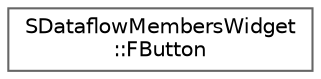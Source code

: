 digraph "Graphical Class Hierarchy"
{
 // INTERACTIVE_SVG=YES
 // LATEX_PDF_SIZE
  bgcolor="transparent";
  edge [fontname=Helvetica,fontsize=10,labelfontname=Helvetica,labelfontsize=10];
  node [fontname=Helvetica,fontsize=10,shape=box,height=0.2,width=0.4];
  rankdir="LR";
  Node0 [id="Node000000",label="SDataflowMembersWidget\l::FButton",height=0.2,width=0.4,color="grey40", fillcolor="white", style="filled",URL="$d3/dfb/structSDataflowMembersWidget_1_1FButton.html",tooltip=" "];
}
